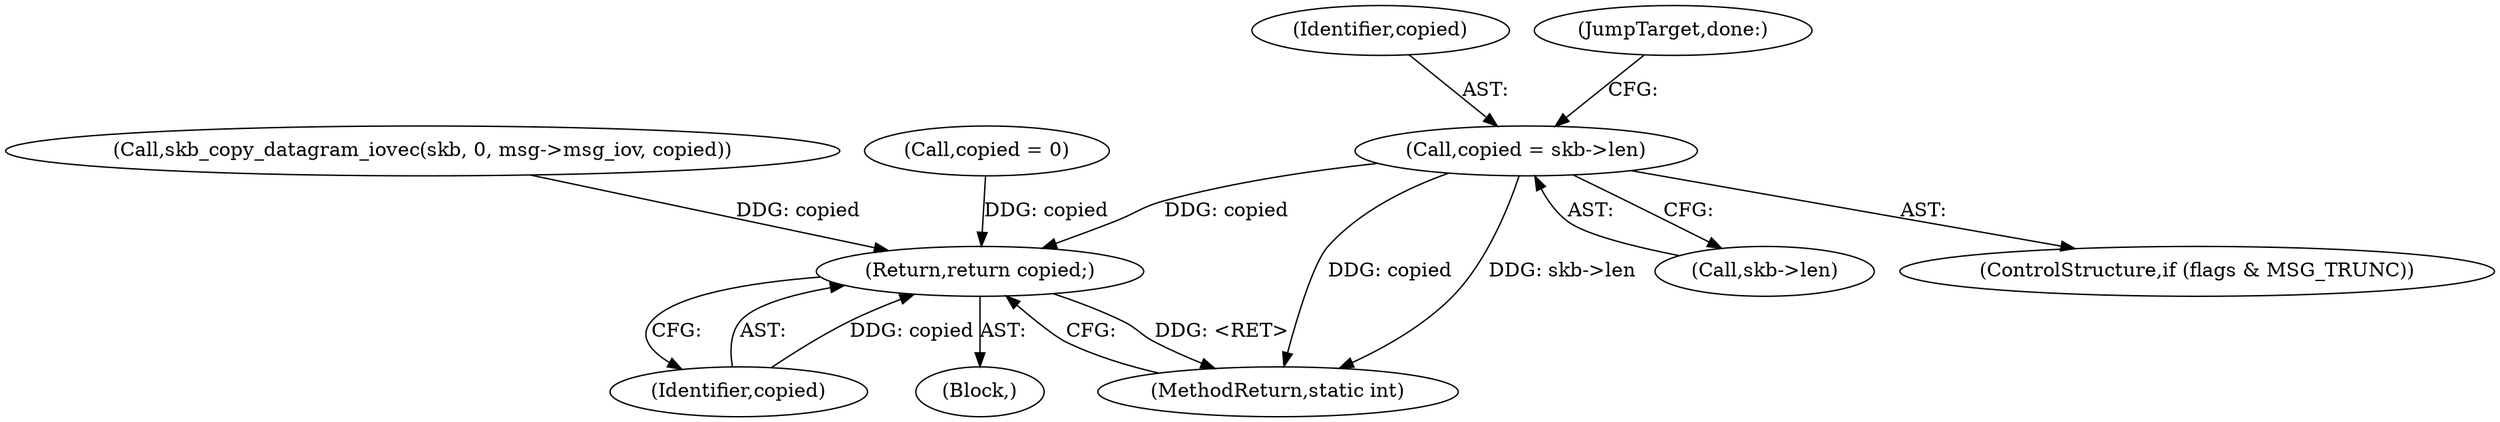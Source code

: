 digraph "0_linux_bceaa90240b6019ed73b49965eac7d167610be69@pointer" {
"1000200" [label="(Call,copied = skb->len)"];
"1000214" [label="(Return,return copied;)"];
"1000202" [label="(Call,skb->len)"];
"1000216" [label="(MethodReturn,static int)"];
"1000200" [label="(Call,copied = skb->len)"];
"1000196" [label="(ControlStructure,if (flags & MSG_TRUNC))"];
"1000160" [label="(Call,skb_copy_datagram_iovec(skb, 0, msg->msg_iov, copied))"];
"1000201" [label="(Identifier,copied)"];
"1000111" [label="(Call,copied = 0)"];
"1000109" [label="(Block,)"];
"1000205" [label="(JumpTarget,done:)"];
"1000214" [label="(Return,return copied;)"];
"1000215" [label="(Identifier,copied)"];
"1000200" -> "1000196"  [label="AST: "];
"1000200" -> "1000202"  [label="CFG: "];
"1000201" -> "1000200"  [label="AST: "];
"1000202" -> "1000200"  [label="AST: "];
"1000205" -> "1000200"  [label="CFG: "];
"1000200" -> "1000216"  [label="DDG: copied"];
"1000200" -> "1000216"  [label="DDG: skb->len"];
"1000200" -> "1000214"  [label="DDG: copied"];
"1000214" -> "1000109"  [label="AST: "];
"1000214" -> "1000215"  [label="CFG: "];
"1000215" -> "1000214"  [label="AST: "];
"1000216" -> "1000214"  [label="CFG: "];
"1000214" -> "1000216"  [label="DDG: <RET>"];
"1000215" -> "1000214"  [label="DDG: copied"];
"1000160" -> "1000214"  [label="DDG: copied"];
"1000111" -> "1000214"  [label="DDG: copied"];
}
